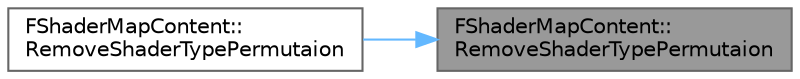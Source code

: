 digraph "FShaderMapContent::RemoveShaderTypePermutaion"
{
 // INTERACTIVE_SVG=YES
 // LATEX_PDF_SIZE
  bgcolor="transparent";
  edge [fontname=Helvetica,fontsize=10,labelfontname=Helvetica,labelfontsize=10];
  node [fontname=Helvetica,fontsize=10,shape=box,height=0.2,width=0.4];
  rankdir="RL";
  Node1 [id="Node000001",label="FShaderMapContent::\lRemoveShaderTypePermutaion",height=0.2,width=0.4,color="gray40", fillcolor="grey60", style="filled", fontcolor="black",tooltip="Removes the shader of the given type from the shader map."];
  Node1 -> Node2 [id="edge1_Node000001_Node000002",dir="back",color="steelblue1",style="solid",tooltip=" "];
  Node2 [id="Node000002",label="FShaderMapContent::\lRemoveShaderTypePermutaion",height=0.2,width=0.4,color="grey40", fillcolor="white", style="filled",URL="$db/df8/classFShaderMapContent.html#a29578a4ee7e81dafbe20370656387b6f",tooltip=" "];
}
